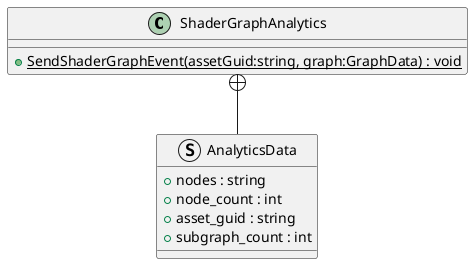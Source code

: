 @startuml
class ShaderGraphAnalytics {
    + {static} SendShaderGraphEvent(assetGuid:string, graph:GraphData) : void
}
struct AnalyticsData {
    + nodes : string
    + node_count : int
    + asset_guid : string
    + subgraph_count : int
}
ShaderGraphAnalytics +-- AnalyticsData
@enduml
